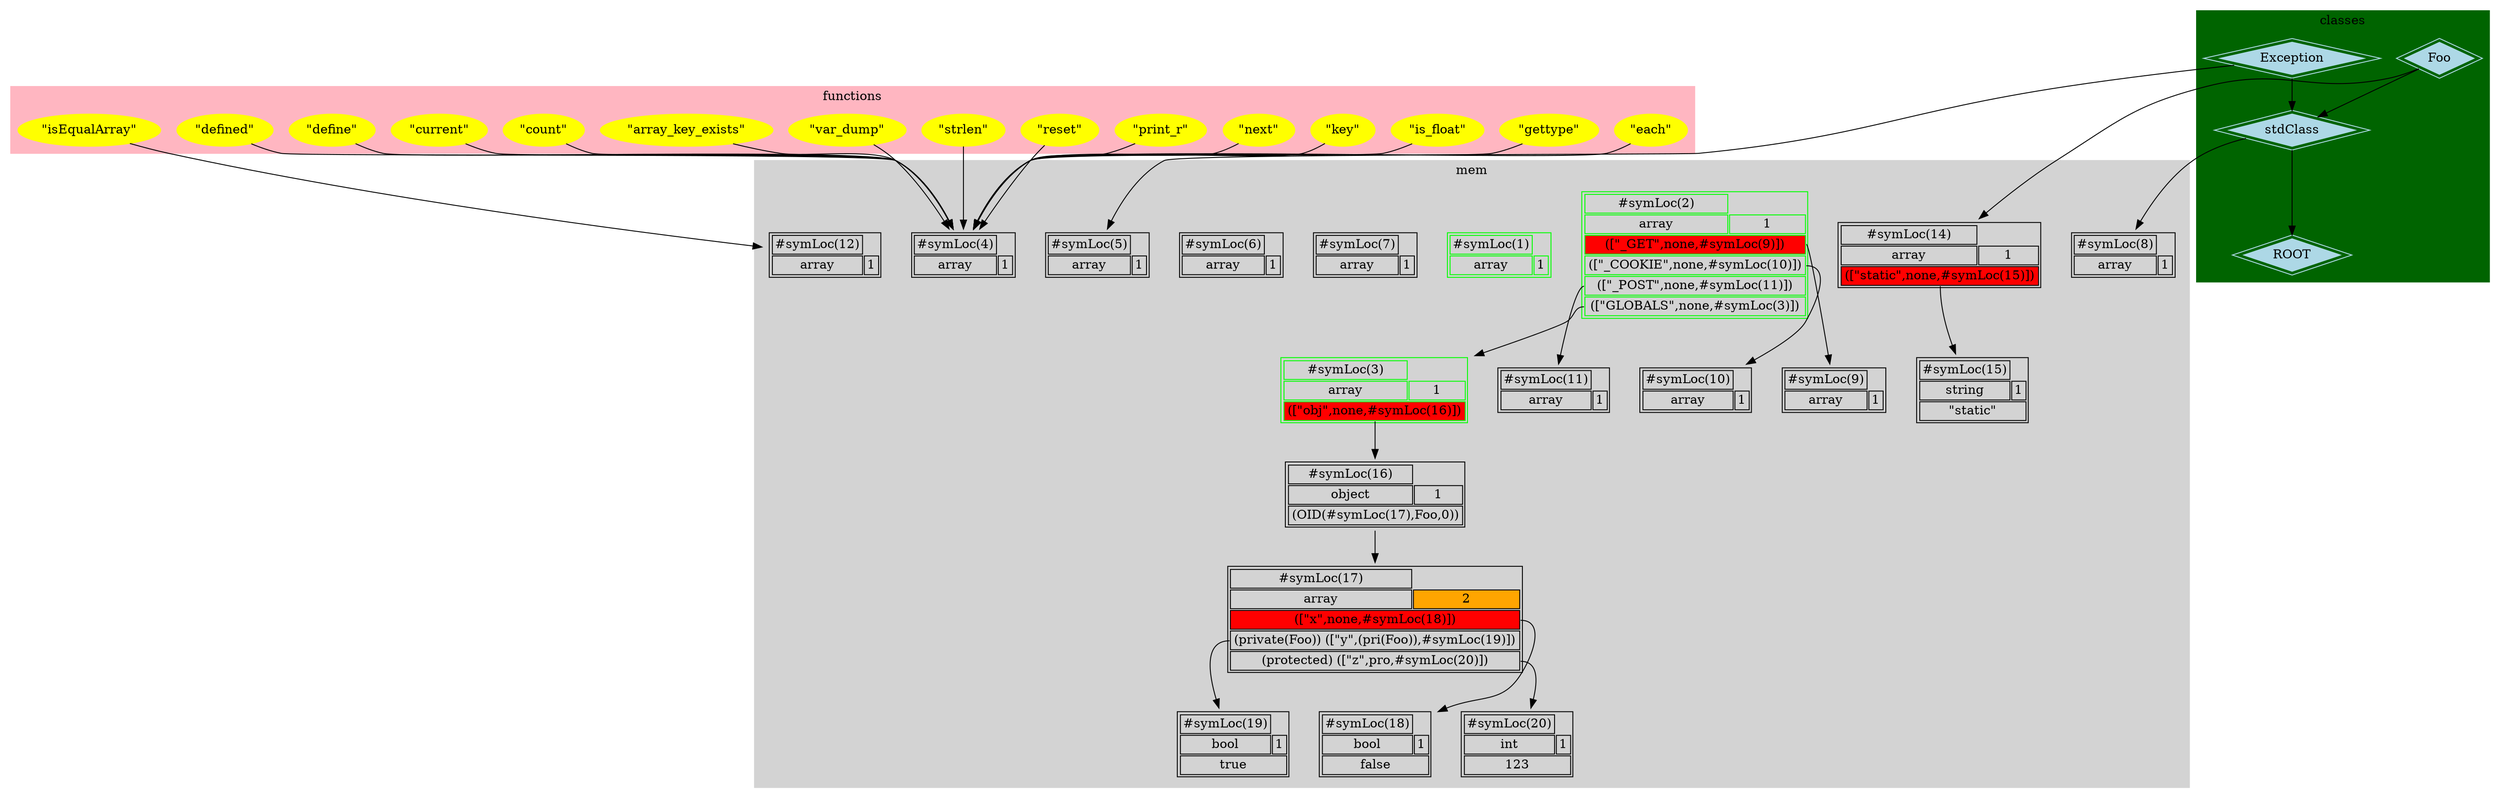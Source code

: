 digraph G {
subgraph cluster_mem {
style=filled;
color=lightgrey;
label = "mem"; 
19
[
shape=none
label = <<table>
<tr><td>#symLoc(19)</td></tr>
<tr><td>bool</td><td>1</td></tr>
<tr><td COLSPAN="2">true</td></tr>
</table>>
]
17
[
shape=none
label = <<table>
<tr><td>#symLoc(17)</td></tr>
<tr><td>array</td><td bgcolor="orange" >2</td></tr>
<tr><td port="x" COLSPAN="2" bgcolor="red">(["x",none,#symLoc(18)])</td></tr>
<tr><td port="y" COLSPAN="2" >(private(Foo)) (["y",(pri(Foo)),#symLoc(19)])</td></tr>
<tr><td port="z" COLSPAN="2" >(protected) (["z",pro,#symLoc(20)])</td></tr>
</table>>
]
17:x -> 18;
17:y -> 19;
17:z -> 20;
18
[
shape=none
label = <<table>
<tr><td>#symLoc(18)</td></tr>
<tr><td>bool</td><td>1</td></tr>
<tr><td COLSPAN="2">false</td></tr>
</table>>
]
15
[
shape=none
label = <<table>
<tr><td>#symLoc(15)</td></tr>
<tr><td>string</td><td>1</td></tr>
<tr><td COLSPAN="2">"static"</td></tr>
</table>>
]
16
[
shape=none
label = <<table>
<tr><td>#symLoc(16)</td></tr>
<tr><td>object</td><td>1</td></tr>
<tr><td COLSPAN="2">(OID(#symLoc(17),Foo,0))</td></tr>
</table>>
]
16 -> 17;
14
[
shape=none
label = <<table>
<tr><td>#symLoc(14)</td></tr>
<tr><td>array</td><td>1</td></tr>
<tr><td port="static" COLSPAN="2" bgcolor="red">(["static",none,#symLoc(15)])</td></tr>
</table>>
]
14:static -> 15;
11
[
shape=none
label = <<table>
<tr><td>#symLoc(11)</td></tr>
<tr><td>array</td><td>1</td></tr>
</table>>
]
12
[
shape=none
label = <<table>
<tr><td>#symLoc(12)</td></tr>
<tr><td>array</td><td>1</td></tr>
</table>>
]
3
[
shape=none
color=green
label = <<table>
<tr><td>#symLoc(3)</td></tr>
<tr><td>array</td><td>1</td></tr>
<tr><td port="obj" COLSPAN="2" bgcolor="red">(["obj",none,#symLoc(16)])</td></tr>
</table>>
]
3:obj -> 16;
20
[
shape=none
label = <<table>
<tr><td>#symLoc(20)</td></tr>
<tr><td>int</td><td>1</td></tr>
<tr><td COLSPAN="2">123</td></tr>
</table>>
]
2
[
shape=none
color=green
label = <<table>
<tr><td>#symLoc(2)</td></tr>
<tr><td>array</td><td>1</td></tr>
<tr><td port="_GET" COLSPAN="2" bgcolor="red">(["_GET",none,#symLoc(9)])</td></tr>
<tr><td port="_COOKIE" COLSPAN="2" >(["_COOKIE",none,#symLoc(10)])</td></tr>
<tr><td port="_POST" COLSPAN="2" >(["_POST",none,#symLoc(11)])</td></tr>
<tr><td port="GLOBALS" COLSPAN="2" >(["GLOBALS",none,#symLoc(3)])</td></tr>
</table>>
]
2:_GET -> 9;
2:_COOKIE -> 10;
2:_POST -> 11;
2:GLOBALS -> 3;
1
[
shape=none
color=green
label = <<table>
<tr><td>#symLoc(1)</td></tr>
<tr><td>array</td><td>1</td></tr>
</table>>
]
10
[
shape=none
label = <<table>
<tr><td>#symLoc(10)</td></tr>
<tr><td>array</td><td>1</td></tr>
</table>>
]
7
[
shape=none
label = <<table>
<tr><td>#symLoc(7)</td></tr>
<tr><td>array</td><td>1</td></tr>
</table>>
]
6
[
shape=none
label = <<table>
<tr><td>#symLoc(6)</td></tr>
<tr><td>array</td><td>1</td></tr>
</table>>
]
5
[
shape=none
label = <<table>
<tr><td>#symLoc(5)</td></tr>
<tr><td>array</td><td>1</td></tr>
</table>>
]
4
[
shape=none
label = <<table>
<tr><td>#symLoc(4)</td></tr>
<tr><td>array</td><td>1</td></tr>
</table>>
]
9
[
shape=none
label = <<table>
<tr><td>#symLoc(9)</td></tr>
<tr><td>array</td><td>1</td></tr>
</table>>
]
8
[
shape=none
label = <<table>
<tr><td>#symLoc(8)</td></tr>
<tr><td>array</td><td>1</td></tr>
</table>>
]
}
subgraph cluster_functions {
style=filled;
color=lightpink;
label = "functions"; 
node [style=filled,color=yellow];
"\"array_key_exists\"";
"\"count\"";
"\"current\"";
"\"define\"";
"\"defined\"";
"\"each\"";
"\"gettype\"";
"\"isEqualArray\"";
"\"is_float\"";
"\"key\"";
"\"next\"";
"\"print_r\"";
"\"reset\"";
"\"strlen\"";
"\"var_dump\"";
"\"array_key_exists\"" -> 4;
"\"count\"" -> 4;
"\"current\"" -> 4;
"\"define\"" -> 4;
"\"defined\"" -> 4;
"\"each\"" -> 4;
"\"gettype\"" -> 4;
"\"isEqualArray\"" -> 12;
"\"is_float\"" -> 4;
"\"key\"" -> 4;
"\"next\"" -> 4;
"\"print_r\"" -> 4;
"\"reset\"" -> 4;
"\"strlen\"" -> 4;
"\"var_dump\"" -> 4;
}
subgraph cluster_classes {
style=filled;
color=darkgreen;
label = "classes";
node [shape=diamond, peripheries=2, style=filled,color=lightblue];
Exception -> stdClass;
Exception -> 5;
Foo -> stdClass;
Foo -> 14;
stdClass -> ROOT;
stdClass -> 8;
}
}
